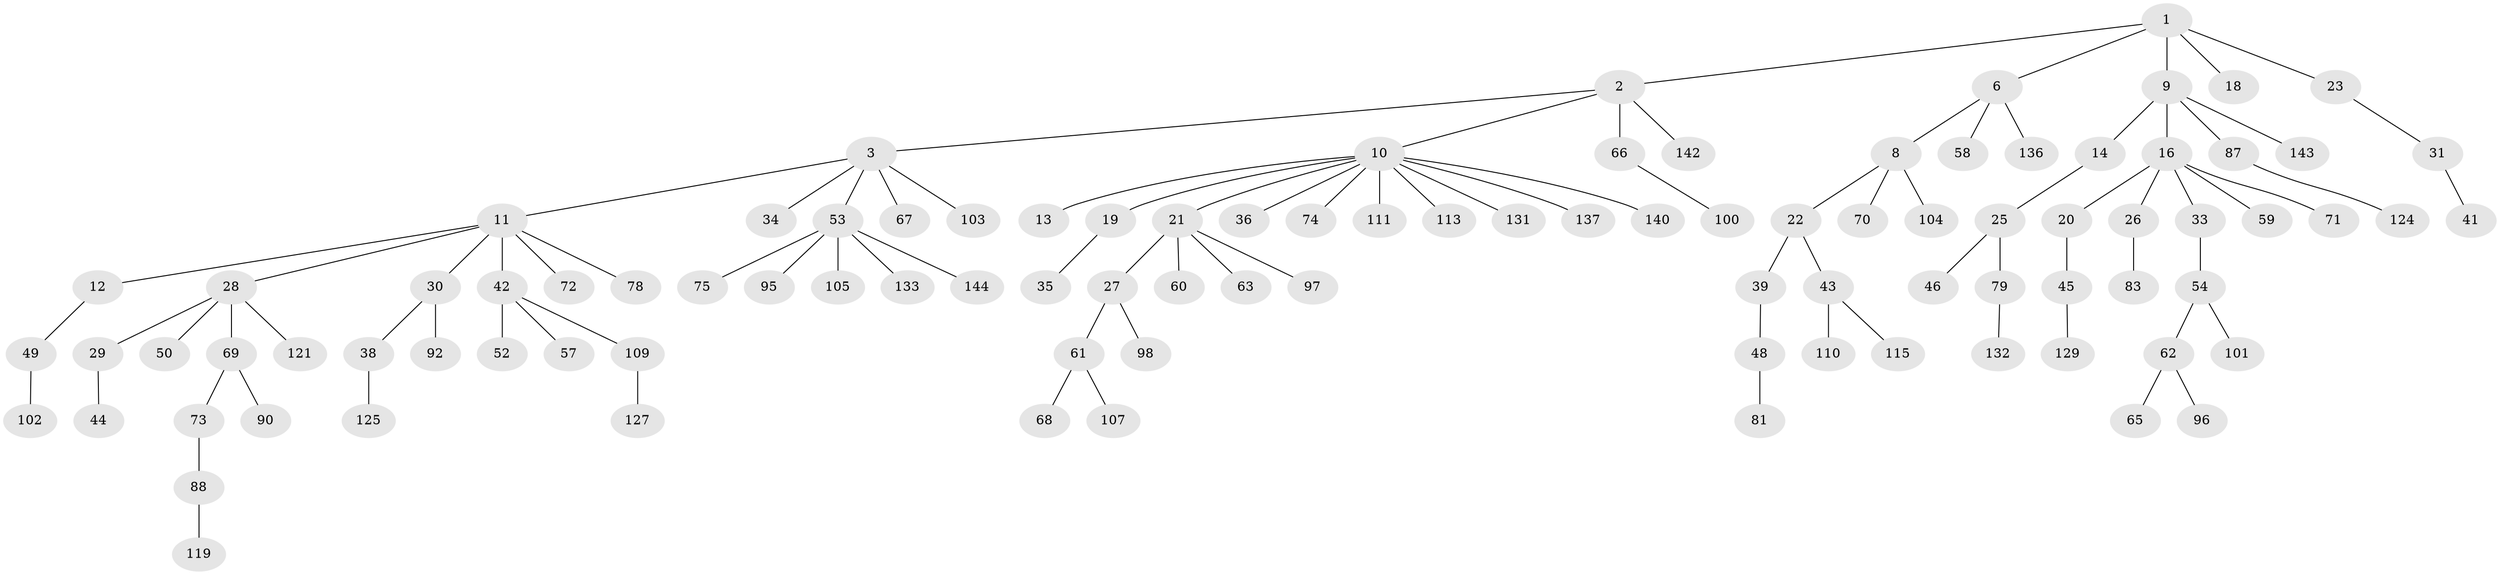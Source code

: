 // Generated by graph-tools (version 1.1) at 2025/24/03/03/25 07:24:08]
// undirected, 100 vertices, 99 edges
graph export_dot {
graph [start="1"]
  node [color=gray90,style=filled];
  1 [super="+5"];
  2 [super="+82"];
  3 [super="+4"];
  6 [super="+7"];
  8 [super="+17"];
  9 [super="+15"];
  10 [super="+37"];
  11 [super="+40"];
  12;
  13;
  14;
  16 [super="+24"];
  18;
  19 [super="+99"];
  20;
  21 [super="+116"];
  22 [super="+85"];
  23;
  25;
  26 [super="+56"];
  27 [super="+117"];
  28 [super="+51"];
  29 [super="+64"];
  30 [super="+32"];
  31;
  33;
  34;
  35;
  36 [super="+146"];
  38;
  39 [super="+130"];
  41 [super="+91"];
  42 [super="+47"];
  43 [super="+80"];
  44;
  45 [super="+118"];
  46 [super="+77"];
  48;
  49 [super="+55"];
  50 [super="+106"];
  52;
  53 [super="+76"];
  54 [super="+93"];
  57;
  58;
  59;
  60;
  61 [super="+126"];
  62;
  63;
  65;
  66;
  67 [super="+128"];
  68;
  69 [super="+89"];
  70 [super="+123"];
  71 [super="+112"];
  72;
  73 [super="+84"];
  74 [super="+94"];
  75;
  78;
  79 [super="+86"];
  81;
  83 [super="+141"];
  87;
  88 [super="+114"];
  90;
  92;
  95;
  96;
  97;
  98 [super="+122"];
  100 [super="+108"];
  101;
  102;
  103 [super="+135"];
  104 [super="+120"];
  105;
  107 [super="+134"];
  109 [super="+138"];
  110;
  111;
  113;
  115;
  119;
  121;
  124 [super="+139"];
  125;
  127;
  129;
  131;
  132 [super="+145"];
  133;
  136;
  137;
  140;
  142;
  143;
  144;
  1 -- 2;
  1 -- 6;
  1 -- 18;
  1 -- 9;
  1 -- 23;
  2 -- 3;
  2 -- 10;
  2 -- 66;
  2 -- 142;
  3 -- 34;
  3 -- 53;
  3 -- 103;
  3 -- 11;
  3 -- 67;
  6 -- 8;
  6 -- 58;
  6 -- 136;
  8 -- 22;
  8 -- 104;
  8 -- 70;
  9 -- 14;
  9 -- 87;
  9 -- 16;
  9 -- 143;
  10 -- 13;
  10 -- 19;
  10 -- 21;
  10 -- 36;
  10 -- 74;
  10 -- 113;
  10 -- 131;
  10 -- 137;
  10 -- 140;
  10 -- 111;
  11 -- 12;
  11 -- 28;
  11 -- 30;
  11 -- 42;
  11 -- 72;
  11 -- 78;
  12 -- 49;
  14 -- 25;
  16 -- 20;
  16 -- 33;
  16 -- 26;
  16 -- 59;
  16 -- 71;
  19 -- 35;
  20 -- 45;
  21 -- 27;
  21 -- 60;
  21 -- 63;
  21 -- 97;
  22 -- 39;
  22 -- 43;
  23 -- 31;
  25 -- 46;
  25 -- 79;
  26 -- 83;
  27 -- 61;
  27 -- 98;
  28 -- 29;
  28 -- 50;
  28 -- 69;
  28 -- 121;
  29 -- 44;
  30 -- 38;
  30 -- 92;
  31 -- 41;
  33 -- 54;
  38 -- 125;
  39 -- 48;
  42 -- 57;
  42 -- 52;
  42 -- 109;
  43 -- 115;
  43 -- 110;
  45 -- 129;
  48 -- 81;
  49 -- 102;
  53 -- 75;
  53 -- 133;
  53 -- 144;
  53 -- 105;
  53 -- 95;
  54 -- 62;
  54 -- 101;
  61 -- 68;
  61 -- 107;
  62 -- 65;
  62 -- 96;
  66 -- 100;
  69 -- 73;
  69 -- 90;
  73 -- 88;
  79 -- 132;
  87 -- 124;
  88 -- 119;
  109 -- 127;
}
